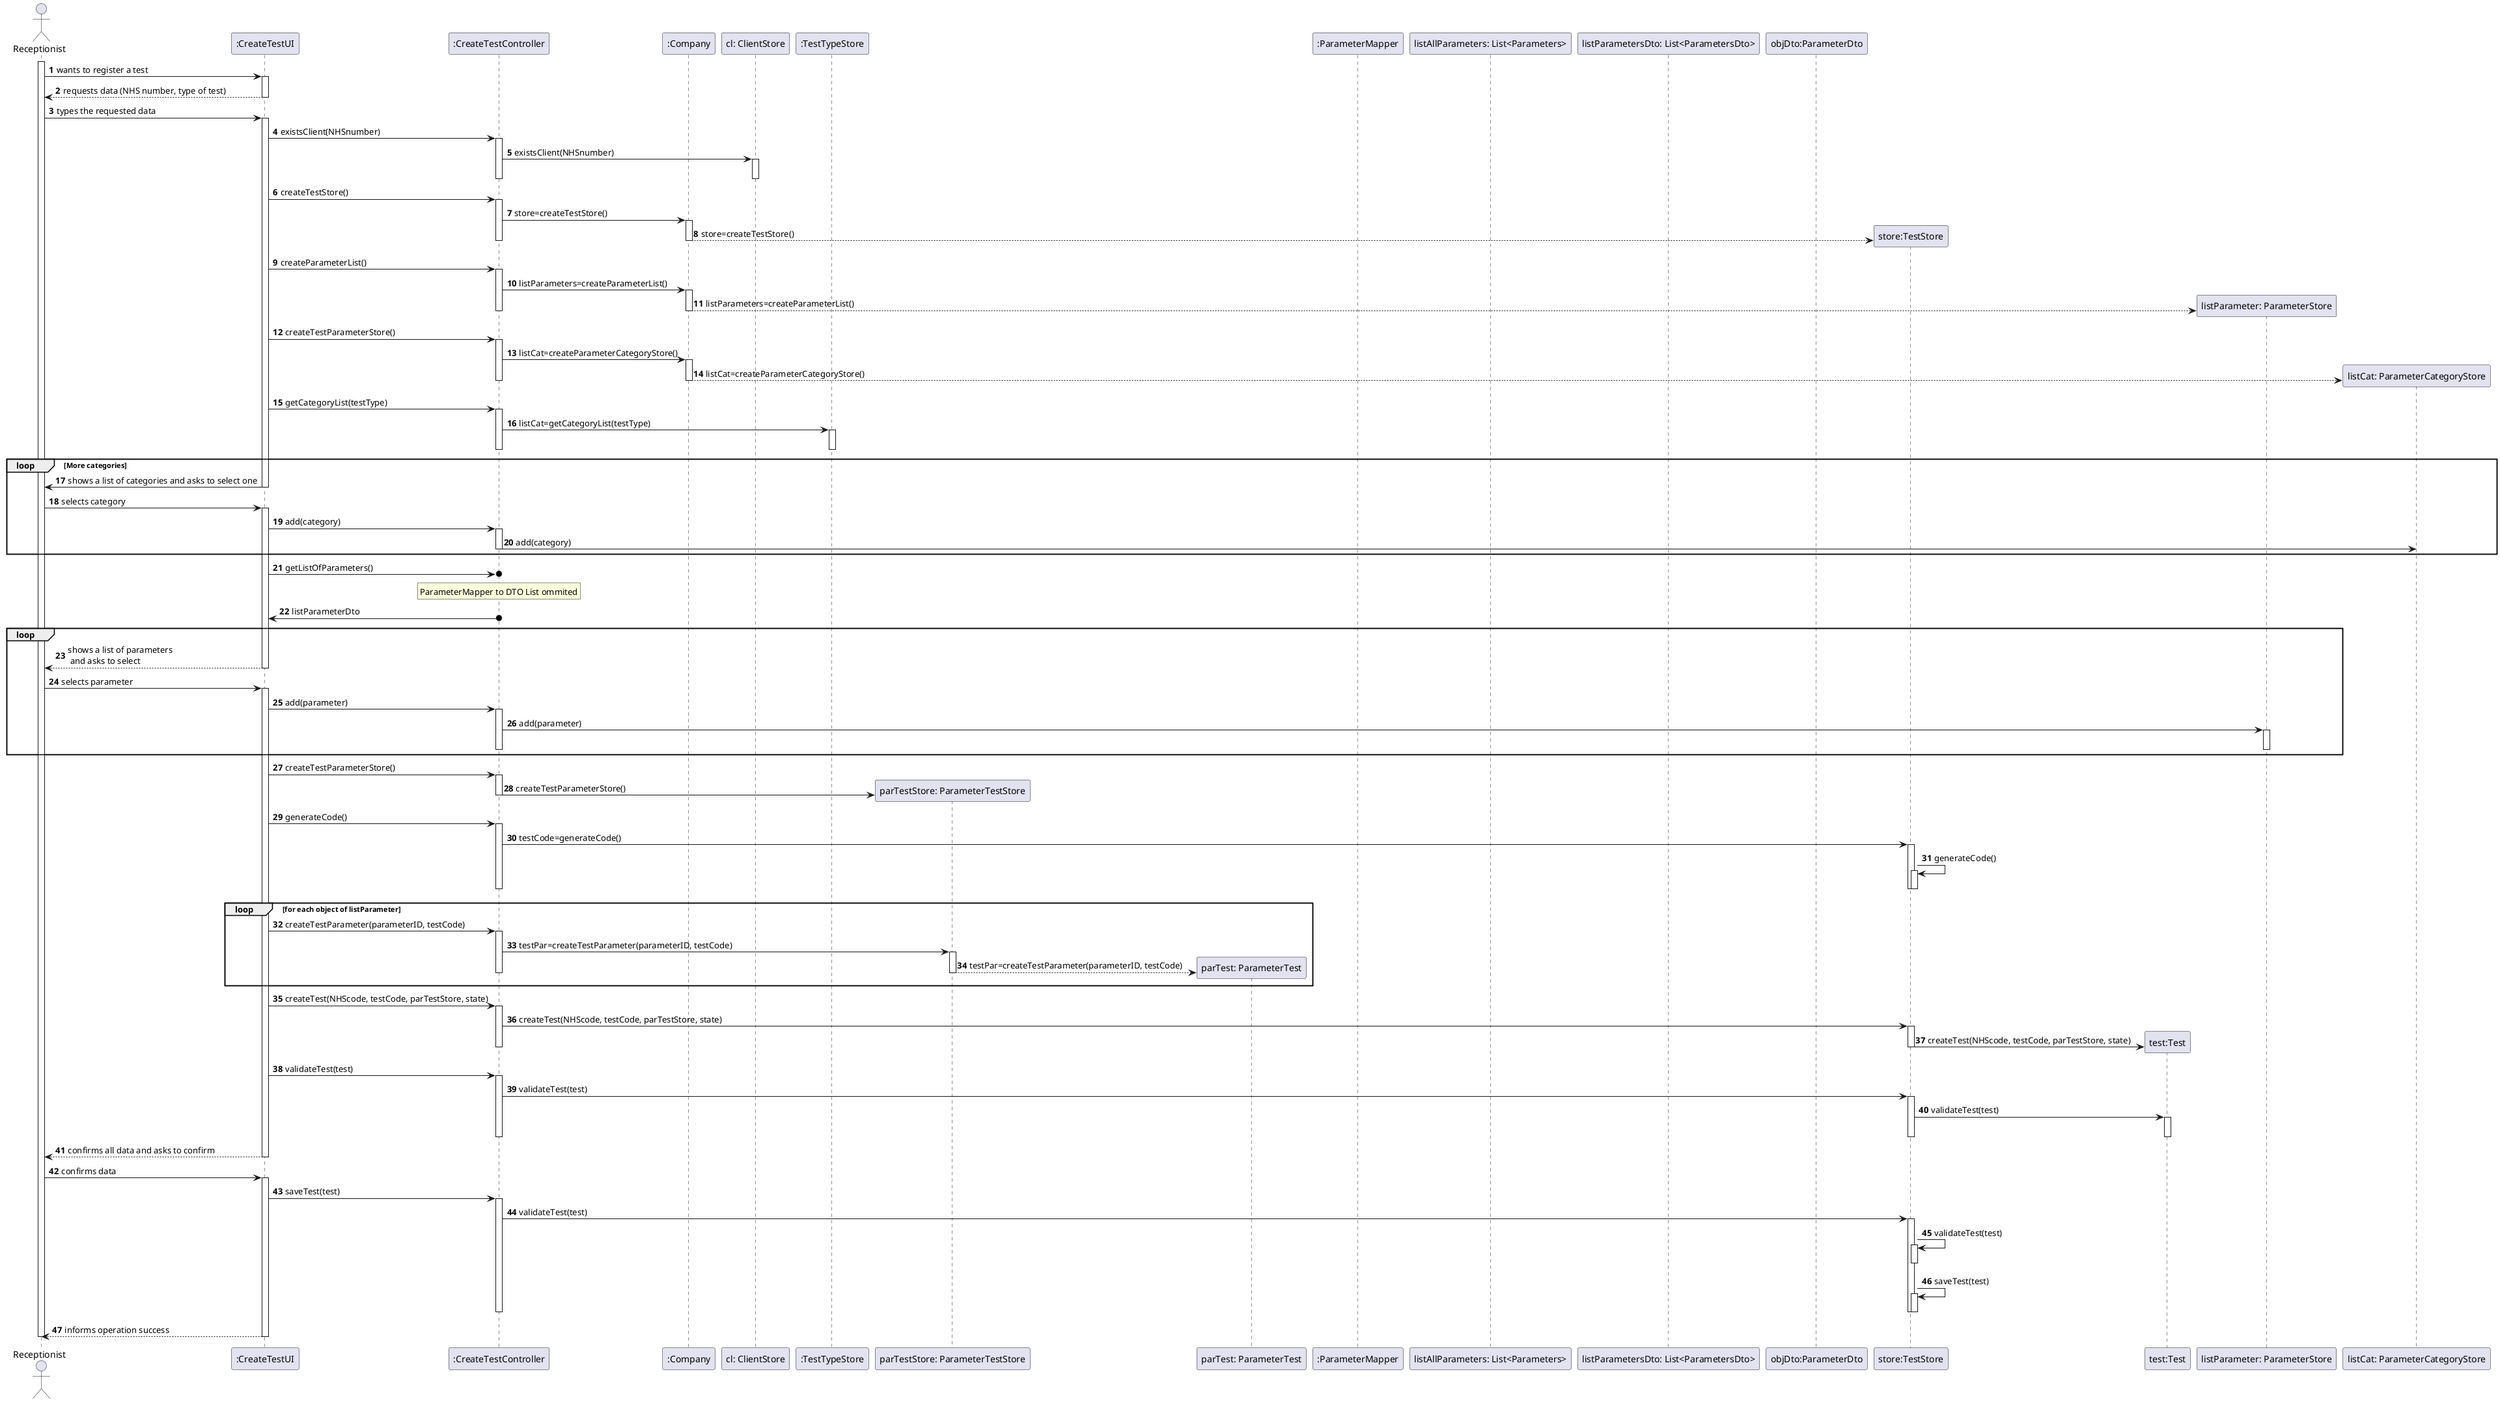 @startuml
autonumber

actor Receptionist as R
participant ":CreateTestUI" as UI
participant ":CreateTestController" as CTRL
participant ":Company" as C
participant "cl: ClientStore" as CS
participant ":TestTypeStore" as TTS
participant "parTestStore: ParameterTestStore" as PTSTORE
participant "parTest: ParameterTest" as PT
participant ":ParameterMapper" as MAPPER
participant "listAllParameters: List<Parameters>" as AllP
participant "listParametersDto: List<ParametersDto>" as DTO
participant "objDto:ParameterDto" as OBJ
participant "store:TestStore" as STORE
participant "test:Test" as TEST
participant "listParameter: ParameterStore" as LPAR
participant "listCat: ParameterCategoryStore" as LCAT

activate R
R -> UI: wants to register a test
activate UI
UI --> R: requests data (NHS number, type of test)
deactivate UI
R -> UI: types the requested data
activate UI
UI -> CTRL: existsClient(NHSnumber)
activate CTRL
CTRL -> CS : existsClient(NHSnumber)
activate CS
deactivate CS
deactivate CTRL

UI->CTRL:createTestStore()
activate CTRL
CTRL->C: store=createTestStore()
activate C
C-->STORE**:store=createTestStore()
deactivate C
deactivate CTRL
UI->CTRL: createParameterList()
activate CTRL
CTRL-> C: listParameters=createParameterList()
activate C
C-->LPAR**: listParameters=createParameterList()
deactivate C
deactivate CTRL
UI->CTRL: createTestParameterStore()
activate CTRL
CTRL->C: listCat=createParameterCategoryStore()
activate C
C-->LCAT**: listCat=createParameterCategoryStore()
deactivate C
deactivate CTRL
UI->CTRL: getCategoryList(testType)
activate CTRL
CTRL->TTS: listCat=getCategoryList(testType)
activate TTS
deactivate TTS
deactivate CTRL
loop More categories
UI->R: shows a list of categories and asks to select one
deactivate UI
R->UI: selects category
activate UI
UI->CTRL: add(category)
activate CTRL
CTRL-> LCAT: add(category)
deactivate CTRL
end




UI ->o CTRL: getListOfParameters()
rnote over CTRL: ParameterMapper to DTO List ommited
CTRL o->UI: listParameterDto
deactivate CTRL
loop
UI --> R: shows a list of parameters\n and asks to select
deactivate UI
R -> UI: selects parameter

activate UI
UI->CTRL: add(parameter)
activate CTRL
CTRL->LPAR: add(parameter)
activate LPAR
deactivate LPAR
deactivate CTRL
end
UI->CTRL: createTestParameterStore()
activate CTRL
CTRL->PTSTORE**: createTestParameterStore()
deactivate CTRL
UI->CTRL: generateCode()
activate CTRL
CTRL->STORE: testCode=generateCode()
activate STORE
STORE->STORE: generateCode()
activate STORE
deactivate STORE
deactivate STORE
deactivate CTRL


loop for each object of listParameter
UI->CTRL: createTestParameter(parameterID, testCode)
activate CTRL
CTRL->PTSTORE: testPar=createTestParameter(parameterID, testCode)
activate PTSTORE
PTSTORE-->PT**: testPar=createTestParameter(parameterID, testCode)
deactivate PTSTORE
deactivate CTRL
end

UI->CTRL: createTest(NHScode, testCode, parTestStore, state)
activate CTRL
CTRL->STORE: createTest(NHScode, testCode, parTestStore, state)
activate STORE
STORE->TEST**: createTest(NHScode, testCode, parTestStore, state)
deactivate STORE

deactivate CTRL
UI->CTRL:validateTest(test)
activate CTRL
CTRL->STORE: validateTest(test)
activate STORE
STORE->TEST: validateTest(test)
activate TEST
deactivate TEST
deactivate STORE
deactivate CTRL
UI --> R: confirms all data and asks to confirm
deactivate UI
R -> UI: confirms data
activate UI
UI->CTRL: saveTest(test)
activate CTRL
CTRL->STORE: validateTest(test)
activate STORE
STORE->STORE: validateTest(test)
activate STORE
deactivate STORE
STORE->STORE: saveTest(test)
activate STORE
deactivate STORE
deactivate STORE
deactivate CTRL
UI --> R: informs operation success
deactivate UI
deactivate R
@enduml